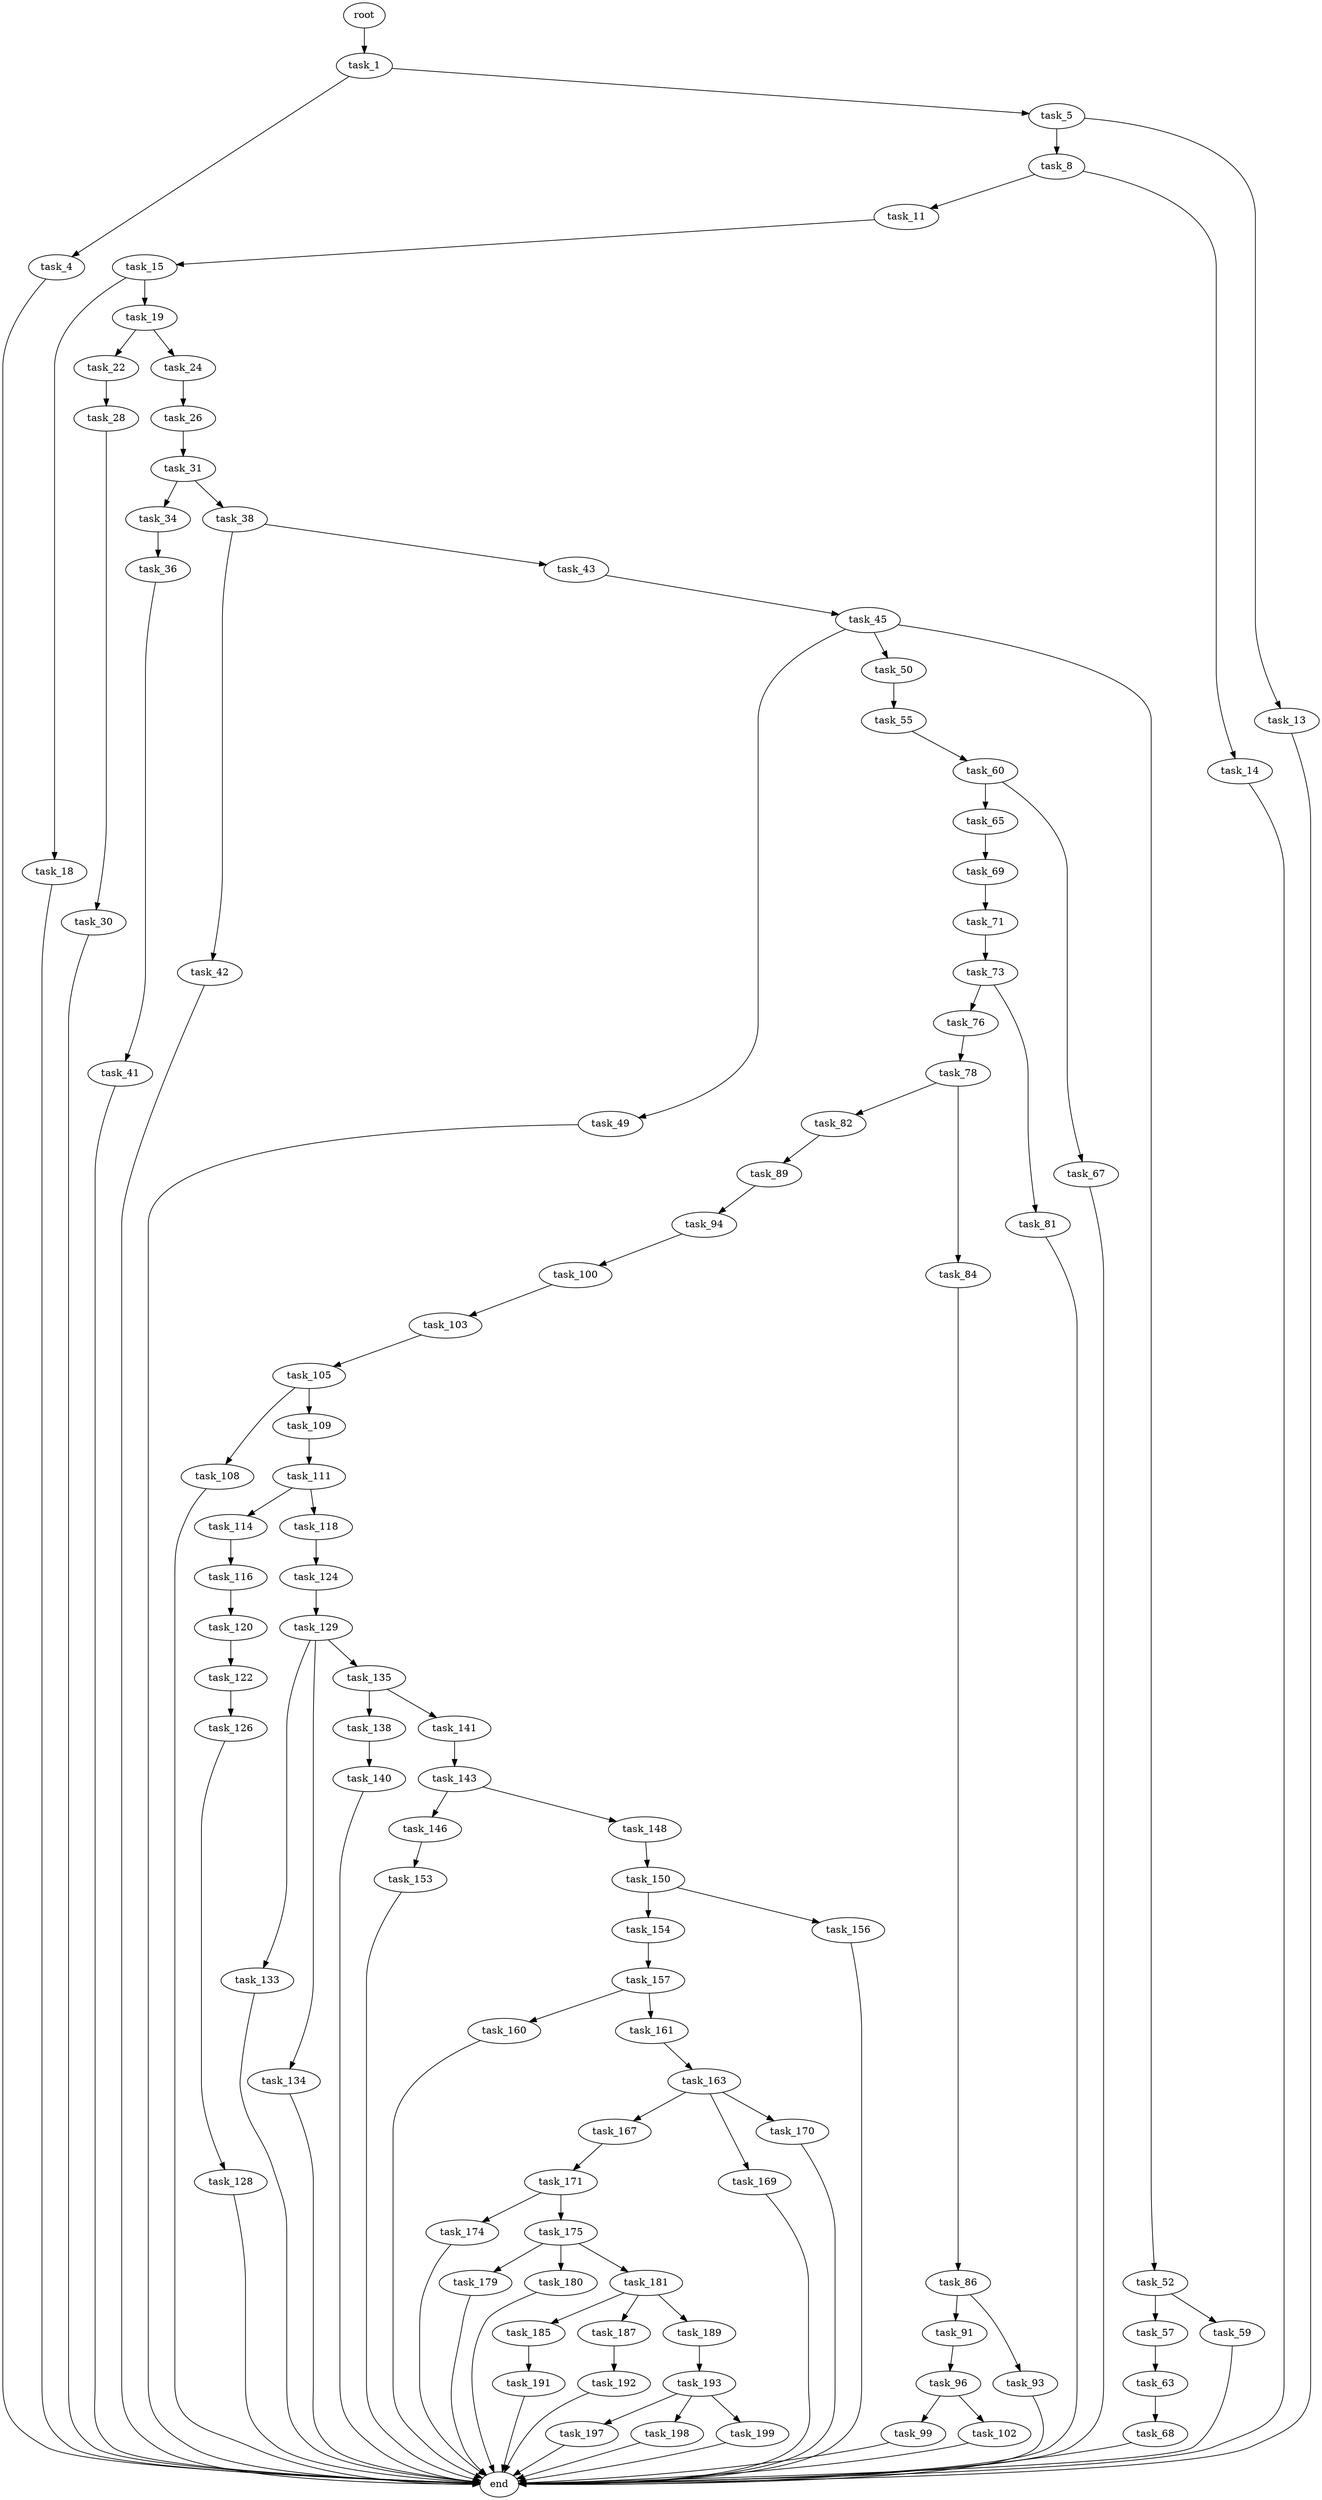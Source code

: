 digraph G {
  root [size="0.000000"];
  task_1 [size="549755813888.000000"];
  task_4 [size="782757789696.000000"];
  task_5 [size="231928233984.000000"];
  end [size="0.000000"];
  task_8 [size="840251933057.000000"];
  task_13 [size="1058175463494.000000"];
  task_11 [size="34168337640.000000"];
  task_14 [size="393701350121.000000"];
  task_15 [size="8589934592.000000"];
  task_18 [size="134217728000.000000"];
  task_19 [size="1073741824000.000000"];
  task_22 [size="140172856092.000000"];
  task_24 [size="1090385925291.000000"];
  task_28 [size="782757789696.000000"];
  task_26 [size="5312590060.000000"];
  task_31 [size="549755813888.000000"];
  task_30 [size="27916122812.000000"];
  task_34 [size="2421530046.000000"];
  task_38 [size="7273640176.000000"];
  task_36 [size="90616674306.000000"];
  task_41 [size="809661053933.000000"];
  task_42 [size="8589934592.000000"];
  task_43 [size="134217728000.000000"];
  task_45 [size="110495295670.000000"];
  task_49 [size="847865518.000000"];
  task_50 [size="20087249494.000000"];
  task_52 [size="28991029248.000000"];
  task_55 [size="134217728000.000000"];
  task_57 [size="419401022004.000000"];
  task_59 [size="490284387677.000000"];
  task_60 [size="368293445632.000000"];
  task_63 [size="98376945913.000000"];
  task_65 [size="11169804195.000000"];
  task_67 [size="28991029248.000000"];
  task_68 [size="17976656357.000000"];
  task_69 [size="153862365492.000000"];
  task_71 [size="11974357938.000000"];
  task_73 [size="782757789696.000000"];
  task_76 [size="21265560110.000000"];
  task_81 [size="242734843327.000000"];
  task_78 [size="5838672888.000000"];
  task_82 [size="782757789696.000000"];
  task_84 [size="471639036964.000000"];
  task_89 [size="28991029248.000000"];
  task_86 [size="7954656546.000000"];
  task_91 [size="527584727472.000000"];
  task_93 [size="1083224627397.000000"];
  task_94 [size="50880101709.000000"];
  task_96 [size="134217728000.000000"];
  task_100 [size="18675105866.000000"];
  task_99 [size="28991029248.000000"];
  task_102 [size="134217728000.000000"];
  task_103 [size="1464724328.000000"];
  task_105 [size="8274408922.000000"];
  task_108 [size="549755813888.000000"];
  task_109 [size="701426459128.000000"];
  task_111 [size="305360685138.000000"];
  task_114 [size="1019909592273.000000"];
  task_118 [size="18360334563.000000"];
  task_116 [size="21674123106.000000"];
  task_120 [size="782757789696.000000"];
  task_124 [size="782757789696.000000"];
  task_122 [size="319518403811.000000"];
  task_126 [size="782757789696.000000"];
  task_129 [size="231928233984.000000"];
  task_128 [size="140154207084.000000"];
  task_133 [size="594633089048.000000"];
  task_134 [size="1090533172861.000000"];
  task_135 [size="796727135329.000000"];
  task_138 [size="782757789696.000000"];
  task_141 [size="8589934592.000000"];
  task_140 [size="2995996387.000000"];
  task_143 [size="28991029248.000000"];
  task_146 [size="782757789696.000000"];
  task_148 [size="782757789696.000000"];
  task_153 [size="311869535421.000000"];
  task_150 [size="92403326960.000000"];
  task_154 [size="4295209620.000000"];
  task_156 [size="631796821145.000000"];
  task_157 [size="1795862022.000000"];
  task_160 [size="5931750515.000000"];
  task_161 [size="134217728000.000000"];
  task_163 [size="281805108044.000000"];
  task_167 [size="68719476736.000000"];
  task_169 [size="13410249488.000000"];
  task_170 [size="9685669522.000000"];
  task_171 [size="155515669921.000000"];
  task_174 [size="391125174462.000000"];
  task_175 [size="37337918653.000000"];
  task_179 [size="33438844560.000000"];
  task_180 [size="2460011499.000000"];
  task_181 [size="1073741824000.000000"];
  task_185 [size="782757789696.000000"];
  task_187 [size="218463357123.000000"];
  task_189 [size="549755813888.000000"];
  task_191 [size="395496207576.000000"];
  task_192 [size="790582185.000000"];
  task_193 [size="394594479155.000000"];
  task_197 [size="8589934592.000000"];
  task_198 [size="329209004727.000000"];
  task_199 [size="45257364350.000000"];

  root -> task_1 [size="1.000000"];
  task_1 -> task_4 [size="536870912.000000"];
  task_1 -> task_5 [size="536870912.000000"];
  task_4 -> end [size="1.000000"];
  task_5 -> task_8 [size="301989888.000000"];
  task_5 -> task_13 [size="301989888.000000"];
  task_8 -> task_11 [size="838860800.000000"];
  task_8 -> task_14 [size="838860800.000000"];
  task_13 -> end [size="1.000000"];
  task_11 -> task_15 [size="134217728.000000"];
  task_14 -> end [size="1.000000"];
  task_15 -> task_18 [size="33554432.000000"];
  task_15 -> task_19 [size="33554432.000000"];
  task_18 -> end [size="1.000000"];
  task_19 -> task_22 [size="838860800.000000"];
  task_19 -> task_24 [size="838860800.000000"];
  task_22 -> task_28 [size="134217728.000000"];
  task_24 -> task_26 [size="838860800.000000"];
  task_28 -> task_30 [size="679477248.000000"];
  task_26 -> task_31 [size="134217728.000000"];
  task_31 -> task_34 [size="536870912.000000"];
  task_31 -> task_38 [size="536870912.000000"];
  task_30 -> end [size="1.000000"];
  task_34 -> task_36 [size="134217728.000000"];
  task_38 -> task_42 [size="134217728.000000"];
  task_38 -> task_43 [size="134217728.000000"];
  task_36 -> task_41 [size="209715200.000000"];
  task_41 -> end [size="1.000000"];
  task_42 -> end [size="1.000000"];
  task_43 -> task_45 [size="209715200.000000"];
  task_45 -> task_49 [size="75497472.000000"];
  task_45 -> task_50 [size="75497472.000000"];
  task_45 -> task_52 [size="75497472.000000"];
  task_49 -> end [size="1.000000"];
  task_50 -> task_55 [size="536870912.000000"];
  task_52 -> task_57 [size="75497472.000000"];
  task_52 -> task_59 [size="75497472.000000"];
  task_55 -> task_60 [size="209715200.000000"];
  task_57 -> task_63 [size="411041792.000000"];
  task_59 -> end [size="1.000000"];
  task_60 -> task_65 [size="411041792.000000"];
  task_60 -> task_67 [size="411041792.000000"];
  task_63 -> task_68 [size="75497472.000000"];
  task_65 -> task_69 [size="301989888.000000"];
  task_67 -> end [size="1.000000"];
  task_68 -> end [size="1.000000"];
  task_69 -> task_71 [size="134217728.000000"];
  task_71 -> task_73 [size="536870912.000000"];
  task_73 -> task_76 [size="679477248.000000"];
  task_73 -> task_81 [size="679477248.000000"];
  task_76 -> task_78 [size="536870912.000000"];
  task_81 -> end [size="1.000000"];
  task_78 -> task_82 [size="209715200.000000"];
  task_78 -> task_84 [size="209715200.000000"];
  task_82 -> task_89 [size="679477248.000000"];
  task_84 -> task_86 [size="679477248.000000"];
  task_89 -> task_94 [size="75497472.000000"];
  task_86 -> task_91 [size="536870912.000000"];
  task_86 -> task_93 [size="536870912.000000"];
  task_91 -> task_96 [size="411041792.000000"];
  task_93 -> end [size="1.000000"];
  task_94 -> task_100 [size="75497472.000000"];
  task_96 -> task_99 [size="209715200.000000"];
  task_96 -> task_102 [size="209715200.000000"];
  task_100 -> task_103 [size="536870912.000000"];
  task_99 -> end [size="1.000000"];
  task_102 -> end [size="1.000000"];
  task_103 -> task_105 [size="75497472.000000"];
  task_105 -> task_108 [size="209715200.000000"];
  task_105 -> task_109 [size="209715200.000000"];
  task_108 -> end [size="1.000000"];
  task_109 -> task_111 [size="838860800.000000"];
  task_111 -> task_114 [size="209715200.000000"];
  task_111 -> task_118 [size="209715200.000000"];
  task_114 -> task_116 [size="838860800.000000"];
  task_118 -> task_124 [size="411041792.000000"];
  task_116 -> task_120 [size="838860800.000000"];
  task_120 -> task_122 [size="679477248.000000"];
  task_124 -> task_129 [size="679477248.000000"];
  task_122 -> task_126 [size="411041792.000000"];
  task_126 -> task_128 [size="679477248.000000"];
  task_129 -> task_133 [size="301989888.000000"];
  task_129 -> task_134 [size="301989888.000000"];
  task_129 -> task_135 [size="301989888.000000"];
  task_128 -> end [size="1.000000"];
  task_133 -> end [size="1.000000"];
  task_134 -> end [size="1.000000"];
  task_135 -> task_138 [size="679477248.000000"];
  task_135 -> task_141 [size="679477248.000000"];
  task_138 -> task_140 [size="679477248.000000"];
  task_141 -> task_143 [size="33554432.000000"];
  task_140 -> end [size="1.000000"];
  task_143 -> task_146 [size="75497472.000000"];
  task_143 -> task_148 [size="75497472.000000"];
  task_146 -> task_153 [size="679477248.000000"];
  task_148 -> task_150 [size="679477248.000000"];
  task_153 -> end [size="1.000000"];
  task_150 -> task_154 [size="75497472.000000"];
  task_150 -> task_156 [size="75497472.000000"];
  task_154 -> task_157 [size="75497472.000000"];
  task_156 -> end [size="1.000000"];
  task_157 -> task_160 [size="33554432.000000"];
  task_157 -> task_161 [size="33554432.000000"];
  task_160 -> end [size="1.000000"];
  task_161 -> task_163 [size="209715200.000000"];
  task_163 -> task_167 [size="838860800.000000"];
  task_163 -> task_169 [size="838860800.000000"];
  task_163 -> task_170 [size="838860800.000000"];
  task_167 -> task_171 [size="134217728.000000"];
  task_169 -> end [size="1.000000"];
  task_170 -> end [size="1.000000"];
  task_171 -> task_174 [size="301989888.000000"];
  task_171 -> task_175 [size="301989888.000000"];
  task_174 -> end [size="1.000000"];
  task_175 -> task_179 [size="838860800.000000"];
  task_175 -> task_180 [size="838860800.000000"];
  task_175 -> task_181 [size="838860800.000000"];
  task_179 -> end [size="1.000000"];
  task_180 -> end [size="1.000000"];
  task_181 -> task_185 [size="838860800.000000"];
  task_181 -> task_187 [size="838860800.000000"];
  task_181 -> task_189 [size="838860800.000000"];
  task_185 -> task_191 [size="679477248.000000"];
  task_187 -> task_192 [size="301989888.000000"];
  task_189 -> task_193 [size="536870912.000000"];
  task_191 -> end [size="1.000000"];
  task_192 -> end [size="1.000000"];
  task_193 -> task_197 [size="411041792.000000"];
  task_193 -> task_198 [size="411041792.000000"];
  task_193 -> task_199 [size="411041792.000000"];
  task_197 -> end [size="1.000000"];
  task_198 -> end [size="1.000000"];
  task_199 -> end [size="1.000000"];
}

